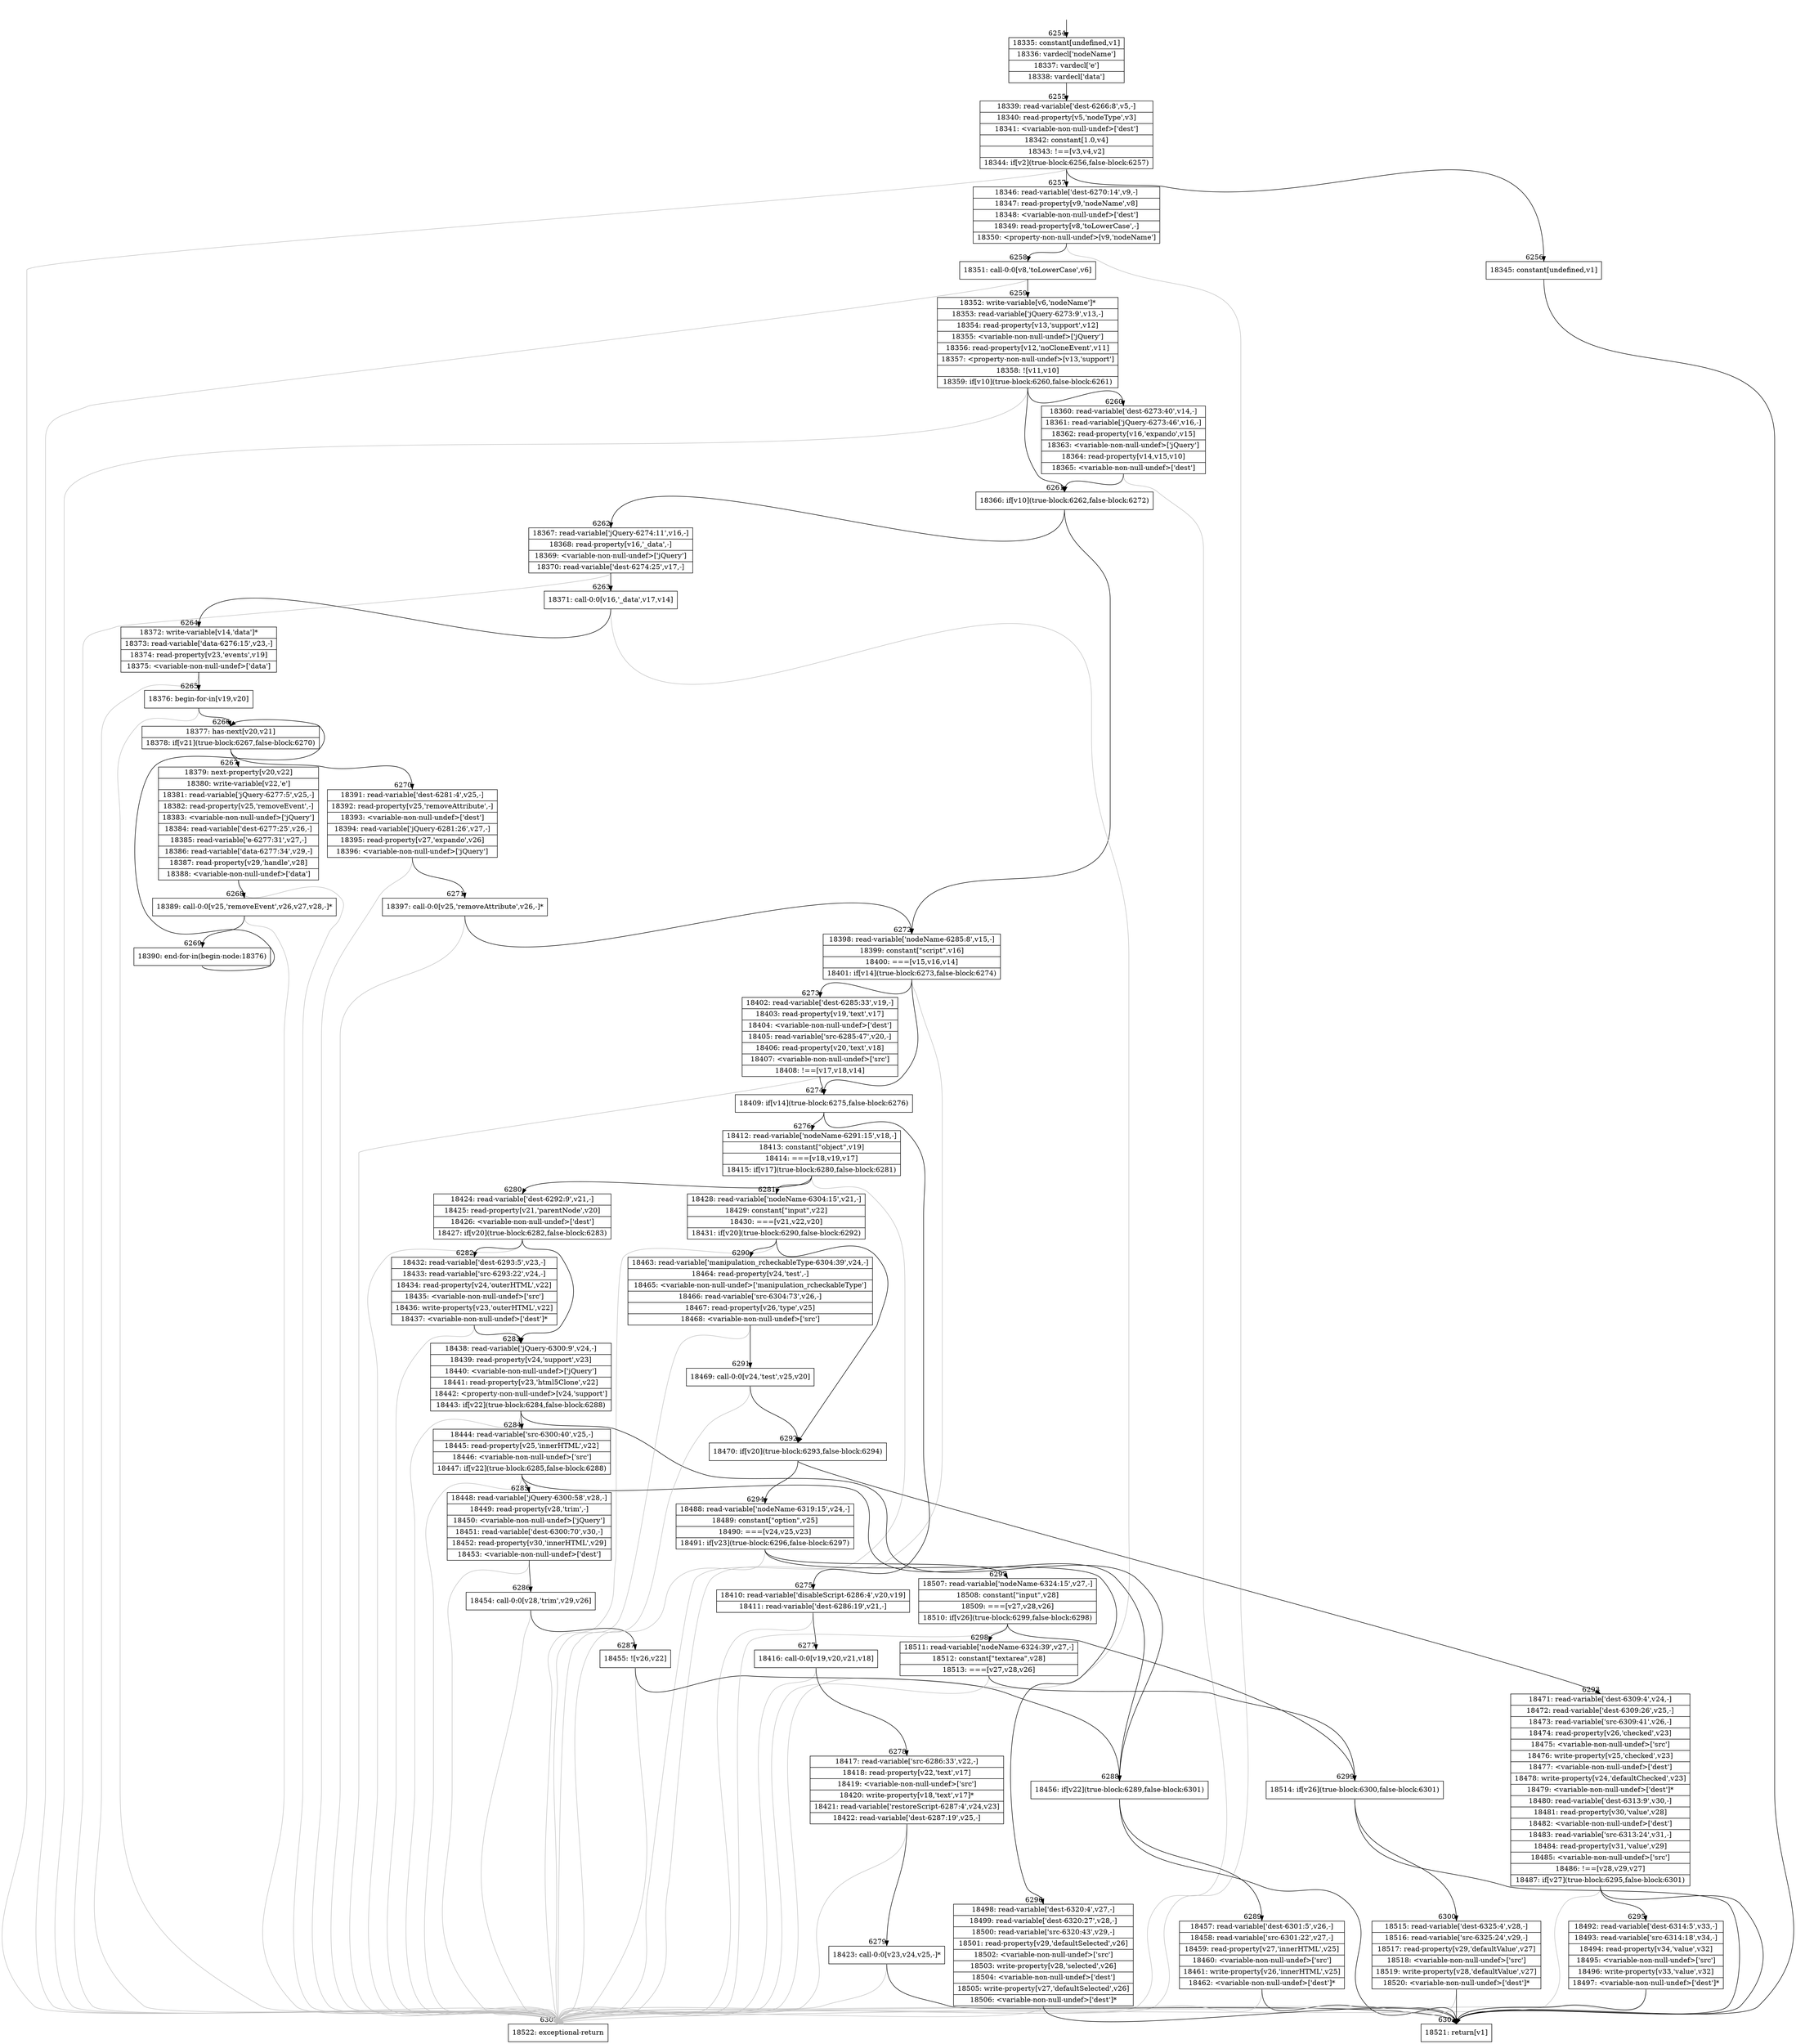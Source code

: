 digraph {
rankdir="TD"
BB_entry409[shape=none,label=""];
BB_entry409 -> BB6254 [tailport=s, headport=n, headlabel="    6254"]
BB6254 [shape=record label="{18335: constant[undefined,v1]|18336: vardecl['nodeName']|18337: vardecl['e']|18338: vardecl['data']}" ] 
BB6254 -> BB6255 [tailport=s, headport=n, headlabel="      6255"]
BB6255 [shape=record label="{18339: read-variable['dest-6266:8',v5,-]|18340: read-property[v5,'nodeType',v3]|18341: \<variable-non-null-undef\>['dest']|18342: constant[1.0,v4]|18343: !==[v3,v4,v2]|18344: if[v2](true-block:6256,false-block:6257)}" ] 
BB6255 -> BB6256 [tailport=s, headport=n, headlabel="      6256"]
BB6255 -> BB6257 [tailport=s, headport=n, headlabel="      6257"]
BB6255 -> BB6302 [tailport=s, headport=n, color=gray, headlabel="      6302"]
BB6256 [shape=record label="{18345: constant[undefined,v1]}" ] 
BB6256 -> BB6301 [tailport=s, headport=n, headlabel="      6301"]
BB6257 [shape=record label="{18346: read-variable['dest-6270:14',v9,-]|18347: read-property[v9,'nodeName',v8]|18348: \<variable-non-null-undef\>['dest']|18349: read-property[v8,'toLowerCase',-]|18350: \<property-non-null-undef\>[v9,'nodeName']}" ] 
BB6257 -> BB6258 [tailport=s, headport=n, headlabel="      6258"]
BB6257 -> BB6302 [tailport=s, headport=n, color=gray]
BB6258 [shape=record label="{18351: call-0:0[v8,'toLowerCase',v6]}" ] 
BB6258 -> BB6259 [tailport=s, headport=n, headlabel="      6259"]
BB6258 -> BB6302 [tailport=s, headport=n, color=gray]
BB6259 [shape=record label="{18352: write-variable[v6,'nodeName']*|18353: read-variable['jQuery-6273:9',v13,-]|18354: read-property[v13,'support',v12]|18355: \<variable-non-null-undef\>['jQuery']|18356: read-property[v12,'noCloneEvent',v11]|18357: \<property-non-null-undef\>[v13,'support']|18358: ![v11,v10]|18359: if[v10](true-block:6260,false-block:6261)}" ] 
BB6259 -> BB6261 [tailport=s, headport=n, headlabel="      6261"]
BB6259 -> BB6260 [tailport=s, headport=n, headlabel="      6260"]
BB6259 -> BB6302 [tailport=s, headport=n, color=gray]
BB6260 [shape=record label="{18360: read-variable['dest-6273:40',v14,-]|18361: read-variable['jQuery-6273:46',v16,-]|18362: read-property[v16,'expando',v15]|18363: \<variable-non-null-undef\>['jQuery']|18364: read-property[v14,v15,v10]|18365: \<variable-non-null-undef\>['dest']}" ] 
BB6260 -> BB6261 [tailport=s, headport=n]
BB6260 -> BB6302 [tailport=s, headport=n, color=gray]
BB6261 [shape=record label="{18366: if[v10](true-block:6262,false-block:6272)}" ] 
BB6261 -> BB6262 [tailport=s, headport=n, headlabel="      6262"]
BB6261 -> BB6272 [tailport=s, headport=n, headlabel="      6272"]
BB6262 [shape=record label="{18367: read-variable['jQuery-6274:11',v16,-]|18368: read-property[v16,'_data',-]|18369: \<variable-non-null-undef\>['jQuery']|18370: read-variable['dest-6274:25',v17,-]}" ] 
BB6262 -> BB6263 [tailport=s, headport=n, headlabel="      6263"]
BB6262 -> BB6302 [tailport=s, headport=n, color=gray]
BB6263 [shape=record label="{18371: call-0:0[v16,'_data',v17,v14]}" ] 
BB6263 -> BB6264 [tailport=s, headport=n, headlabel="      6264"]
BB6263 -> BB6302 [tailport=s, headport=n, color=gray]
BB6264 [shape=record label="{18372: write-variable[v14,'data']*|18373: read-variable['data-6276:15',v23,-]|18374: read-property[v23,'events',v19]|18375: \<variable-non-null-undef\>['data']}" ] 
BB6264 -> BB6265 [tailport=s, headport=n, headlabel="      6265"]
BB6264 -> BB6302 [tailport=s, headport=n, color=gray]
BB6265 [shape=record label="{18376: begin-for-in[v19,v20]}" ] 
BB6265 -> BB6266 [tailport=s, headport=n, headlabel="      6266"]
BB6265 -> BB6302 [tailport=s, headport=n, color=gray]
BB6266 [shape=record label="{18377: has-next[v20,v21]|18378: if[v21](true-block:6267,false-block:6270)}" ] 
BB6266 -> BB6267 [tailport=s, headport=n, headlabel="      6267"]
BB6266 -> BB6270 [tailport=s, headport=n, headlabel="      6270"]
BB6267 [shape=record label="{18379: next-property[v20,v22]|18380: write-variable[v22,'e']|18381: read-variable['jQuery-6277:5',v25,-]|18382: read-property[v25,'removeEvent',-]|18383: \<variable-non-null-undef\>['jQuery']|18384: read-variable['dest-6277:25',v26,-]|18385: read-variable['e-6277:31',v27,-]|18386: read-variable['data-6277:34',v29,-]|18387: read-property[v29,'handle',v28]|18388: \<variable-non-null-undef\>['data']}" ] 
BB6267 -> BB6268 [tailport=s, headport=n, headlabel="      6268"]
BB6267 -> BB6302 [tailport=s, headport=n, color=gray]
BB6268 [shape=record label="{18389: call-0:0[v25,'removeEvent',v26,v27,v28,-]*}" ] 
BB6268 -> BB6269 [tailport=s, headport=n, headlabel="      6269"]
BB6268 -> BB6302 [tailport=s, headport=n, color=gray]
BB6269 [shape=record label="{18390: end-for-in(begin-node:18376)}" ] 
BB6269 -> BB6266 [tailport=s, headport=n]
BB6270 [shape=record label="{18391: read-variable['dest-6281:4',v25,-]|18392: read-property[v25,'removeAttribute',-]|18393: \<variable-non-null-undef\>['dest']|18394: read-variable['jQuery-6281:26',v27,-]|18395: read-property[v27,'expando',v26]|18396: \<variable-non-null-undef\>['jQuery']}" ] 
BB6270 -> BB6271 [tailport=s, headport=n, headlabel="      6271"]
BB6270 -> BB6302 [tailport=s, headport=n, color=gray]
BB6271 [shape=record label="{18397: call-0:0[v25,'removeAttribute',v26,-]*}" ] 
BB6271 -> BB6272 [tailport=s, headport=n]
BB6271 -> BB6302 [tailport=s, headport=n, color=gray]
BB6272 [shape=record label="{18398: read-variable['nodeName-6285:8',v15,-]|18399: constant[\"script\",v16]|18400: ===[v15,v16,v14]|18401: if[v14](true-block:6273,false-block:6274)}" ] 
BB6272 -> BB6274 [tailport=s, headport=n, headlabel="      6274"]
BB6272 -> BB6273 [tailport=s, headport=n, headlabel="      6273"]
BB6272 -> BB6302 [tailport=s, headport=n, color=gray]
BB6273 [shape=record label="{18402: read-variable['dest-6285:33',v19,-]|18403: read-property[v19,'text',v17]|18404: \<variable-non-null-undef\>['dest']|18405: read-variable['src-6285:47',v20,-]|18406: read-property[v20,'text',v18]|18407: \<variable-non-null-undef\>['src']|18408: !==[v17,v18,v14]}" ] 
BB6273 -> BB6274 [tailport=s, headport=n]
BB6273 -> BB6302 [tailport=s, headport=n, color=gray]
BB6274 [shape=record label="{18409: if[v14](true-block:6275,false-block:6276)}" ] 
BB6274 -> BB6275 [tailport=s, headport=n, headlabel="      6275"]
BB6274 -> BB6276 [tailport=s, headport=n, headlabel="      6276"]
BB6275 [shape=record label="{18410: read-variable['disableScript-6286:4',v20,v19]|18411: read-variable['dest-6286:19',v21,-]}" ] 
BB6275 -> BB6277 [tailport=s, headport=n, headlabel="      6277"]
BB6275 -> BB6302 [tailport=s, headport=n, color=gray]
BB6276 [shape=record label="{18412: read-variable['nodeName-6291:15',v18,-]|18413: constant[\"object\",v19]|18414: ===[v18,v19,v17]|18415: if[v17](true-block:6280,false-block:6281)}" ] 
BB6276 -> BB6280 [tailport=s, headport=n, headlabel="      6280"]
BB6276 -> BB6281 [tailport=s, headport=n, headlabel="      6281"]
BB6276 -> BB6302 [tailport=s, headport=n, color=gray]
BB6277 [shape=record label="{18416: call-0:0[v19,v20,v21,v18]}" ] 
BB6277 -> BB6278 [tailport=s, headport=n, headlabel="      6278"]
BB6277 -> BB6302 [tailport=s, headport=n, color=gray]
BB6278 [shape=record label="{18417: read-variable['src-6286:33',v22,-]|18418: read-property[v22,'text',v17]|18419: \<variable-non-null-undef\>['src']|18420: write-property[v18,'text',v17]*|18421: read-variable['restoreScript-6287:4',v24,v23]|18422: read-variable['dest-6287:19',v25,-]}" ] 
BB6278 -> BB6279 [tailport=s, headport=n, headlabel="      6279"]
BB6278 -> BB6302 [tailport=s, headport=n, color=gray]
BB6279 [shape=record label="{18423: call-0:0[v23,v24,v25,-]*}" ] 
BB6279 -> BB6301 [tailport=s, headport=n]
BB6279 -> BB6302 [tailport=s, headport=n, color=gray]
BB6280 [shape=record label="{18424: read-variable['dest-6292:9',v21,-]|18425: read-property[v21,'parentNode',v20]|18426: \<variable-non-null-undef\>['dest']|18427: if[v20](true-block:6282,false-block:6283)}" ] 
BB6280 -> BB6282 [tailport=s, headport=n, headlabel="      6282"]
BB6280 -> BB6283 [tailport=s, headport=n, headlabel="      6283"]
BB6280 -> BB6302 [tailport=s, headport=n, color=gray]
BB6281 [shape=record label="{18428: read-variable['nodeName-6304:15',v21,-]|18429: constant[\"input\",v22]|18430: ===[v21,v22,v20]|18431: if[v20](true-block:6290,false-block:6292)}" ] 
BB6281 -> BB6292 [tailport=s, headport=n, headlabel="      6292"]
BB6281 -> BB6290 [tailport=s, headport=n, headlabel="      6290"]
BB6281 -> BB6302 [tailport=s, headport=n, color=gray]
BB6282 [shape=record label="{18432: read-variable['dest-6293:5',v23,-]|18433: read-variable['src-6293:22',v24,-]|18434: read-property[v24,'outerHTML',v22]|18435: \<variable-non-null-undef\>['src']|18436: write-property[v23,'outerHTML',v22]|18437: \<variable-non-null-undef\>['dest']*}" ] 
BB6282 -> BB6283 [tailport=s, headport=n]
BB6282 -> BB6302 [tailport=s, headport=n, color=gray]
BB6283 [shape=record label="{18438: read-variable['jQuery-6300:9',v24,-]|18439: read-property[v24,'support',v23]|18440: \<variable-non-null-undef\>['jQuery']|18441: read-property[v23,'html5Clone',v22]|18442: \<property-non-null-undef\>[v24,'support']|18443: if[v22](true-block:6284,false-block:6288)}" ] 
BB6283 -> BB6288 [tailport=s, headport=n, headlabel="      6288"]
BB6283 -> BB6284 [tailport=s, headport=n, headlabel="      6284"]
BB6283 -> BB6302 [tailport=s, headport=n, color=gray]
BB6284 [shape=record label="{18444: read-variable['src-6300:40',v25,-]|18445: read-property[v25,'innerHTML',v22]|18446: \<variable-non-null-undef\>['src']|18447: if[v22](true-block:6285,false-block:6288)}" ] 
BB6284 -> BB6288 [tailport=s, headport=n]
BB6284 -> BB6285 [tailport=s, headport=n, headlabel="      6285"]
BB6284 -> BB6302 [tailport=s, headport=n, color=gray]
BB6285 [shape=record label="{18448: read-variable['jQuery-6300:58',v28,-]|18449: read-property[v28,'trim',-]|18450: \<variable-non-null-undef\>['jQuery']|18451: read-variable['dest-6300:70',v30,-]|18452: read-property[v30,'innerHTML',v29]|18453: \<variable-non-null-undef\>['dest']}" ] 
BB6285 -> BB6286 [tailport=s, headport=n, headlabel="      6286"]
BB6285 -> BB6302 [tailport=s, headport=n, color=gray]
BB6286 [shape=record label="{18454: call-0:0[v28,'trim',v29,v26]}" ] 
BB6286 -> BB6287 [tailport=s, headport=n, headlabel="      6287"]
BB6286 -> BB6302 [tailport=s, headport=n, color=gray]
BB6287 [shape=record label="{18455: ![v26,v22]}" ] 
BB6287 -> BB6288 [tailport=s, headport=n]
BB6287 -> BB6302 [tailport=s, headport=n, color=gray]
BB6288 [shape=record label="{18456: if[v22](true-block:6289,false-block:6301)}" ] 
BB6288 -> BB6289 [tailport=s, headport=n, headlabel="      6289"]
BB6288 -> BB6301 [tailport=s, headport=n]
BB6289 [shape=record label="{18457: read-variable['dest-6301:5',v26,-]|18458: read-variable['src-6301:22',v27,-]|18459: read-property[v27,'innerHTML',v25]|18460: \<variable-non-null-undef\>['src']|18461: write-property[v26,'innerHTML',v25]|18462: \<variable-non-null-undef\>['dest']*}" ] 
BB6289 -> BB6301 [tailport=s, headport=n]
BB6289 -> BB6302 [tailport=s, headport=n, color=gray]
BB6290 [shape=record label="{18463: read-variable['manipulation_rcheckableType-6304:39',v24,-]|18464: read-property[v24,'test',-]|18465: \<variable-non-null-undef\>['manipulation_rcheckableType']|18466: read-variable['src-6304:73',v26,-]|18467: read-property[v26,'type',v25]|18468: \<variable-non-null-undef\>['src']}" ] 
BB6290 -> BB6291 [tailport=s, headport=n, headlabel="      6291"]
BB6290 -> BB6302 [tailport=s, headport=n, color=gray]
BB6291 [shape=record label="{18469: call-0:0[v24,'test',v25,v20]}" ] 
BB6291 -> BB6292 [tailport=s, headport=n]
BB6291 -> BB6302 [tailport=s, headport=n, color=gray]
BB6292 [shape=record label="{18470: if[v20](true-block:6293,false-block:6294)}" ] 
BB6292 -> BB6293 [tailport=s, headport=n, headlabel="      6293"]
BB6292 -> BB6294 [tailport=s, headport=n, headlabel="      6294"]
BB6293 [shape=record label="{18471: read-variable['dest-6309:4',v24,-]|18472: read-variable['dest-6309:26',v25,-]|18473: read-variable['src-6309:41',v26,-]|18474: read-property[v26,'checked',v23]|18475: \<variable-non-null-undef\>['src']|18476: write-property[v25,'checked',v23]|18477: \<variable-non-null-undef\>['dest']|18478: write-property[v24,'defaultChecked',v23]|18479: \<variable-non-null-undef\>['dest']*|18480: read-variable['dest-6313:9',v30,-]|18481: read-property[v30,'value',v28]|18482: \<variable-non-null-undef\>['dest']|18483: read-variable['src-6313:24',v31,-]|18484: read-property[v31,'value',v29]|18485: \<variable-non-null-undef\>['src']|18486: !==[v28,v29,v27]|18487: if[v27](true-block:6295,false-block:6301)}" ] 
BB6293 -> BB6295 [tailport=s, headport=n, headlabel="      6295"]
BB6293 -> BB6301 [tailport=s, headport=n]
BB6293 -> BB6302 [tailport=s, headport=n, color=gray]
BB6294 [shape=record label="{18488: read-variable['nodeName-6319:15',v24,-]|18489: constant[\"option\",v25]|18490: ===[v24,v25,v23]|18491: if[v23](true-block:6296,false-block:6297)}" ] 
BB6294 -> BB6296 [tailport=s, headport=n, headlabel="      6296"]
BB6294 -> BB6297 [tailport=s, headport=n, headlabel="      6297"]
BB6294 -> BB6302 [tailport=s, headport=n, color=gray]
BB6295 [shape=record label="{18492: read-variable['dest-6314:5',v33,-]|18493: read-variable['src-6314:18',v34,-]|18494: read-property[v34,'value',v32]|18495: \<variable-non-null-undef\>['src']|18496: write-property[v33,'value',v32]|18497: \<variable-non-null-undef\>['dest']*}" ] 
BB6295 -> BB6301 [tailport=s, headport=n]
BB6295 -> BB6302 [tailport=s, headport=n, color=gray]
BB6296 [shape=record label="{18498: read-variable['dest-6320:4',v27,-]|18499: read-variable['dest-6320:27',v28,-]|18500: read-variable['src-6320:43',v29,-]|18501: read-property[v29,'defaultSelected',v26]|18502: \<variable-non-null-undef\>['src']|18503: write-property[v28,'selected',v26]|18504: \<variable-non-null-undef\>['dest']|18505: write-property[v27,'defaultSelected',v26]|18506: \<variable-non-null-undef\>['dest']*}" ] 
BB6296 -> BB6301 [tailport=s, headport=n]
BB6296 -> BB6302 [tailport=s, headport=n, color=gray]
BB6297 [shape=record label="{18507: read-variable['nodeName-6324:15',v27,-]|18508: constant[\"input\",v28]|18509: ===[v27,v28,v26]|18510: if[v26](true-block:6299,false-block:6298)}" ] 
BB6297 -> BB6299 [tailport=s, headport=n, headlabel="      6299"]
BB6297 -> BB6298 [tailport=s, headport=n, headlabel="      6298"]
BB6297 -> BB6302 [tailport=s, headport=n, color=gray]
BB6298 [shape=record label="{18511: read-variable['nodeName-6324:39',v27,-]|18512: constant[\"textarea\",v28]|18513: ===[v27,v28,v26]}" ] 
BB6298 -> BB6299 [tailport=s, headport=n]
BB6298 -> BB6302 [tailport=s, headport=n, color=gray]
BB6299 [shape=record label="{18514: if[v26](true-block:6300,false-block:6301)}" ] 
BB6299 -> BB6300 [tailport=s, headport=n, headlabel="      6300"]
BB6299 -> BB6301 [tailport=s, headport=n]
BB6300 [shape=record label="{18515: read-variable['dest-6325:4',v28,-]|18516: read-variable['src-6325:24',v29,-]|18517: read-property[v29,'defaultValue',v27]|18518: \<variable-non-null-undef\>['src']|18519: write-property[v28,'defaultValue',v27]|18520: \<variable-non-null-undef\>['dest']*}" ] 
BB6300 -> BB6301 [tailport=s, headport=n]
BB6300 -> BB6302 [tailport=s, headport=n, color=gray]
BB6301 [shape=record label="{18521: return[v1]}" ] 
BB6302 [shape=record label="{18522: exceptional-return}" ] 
}
